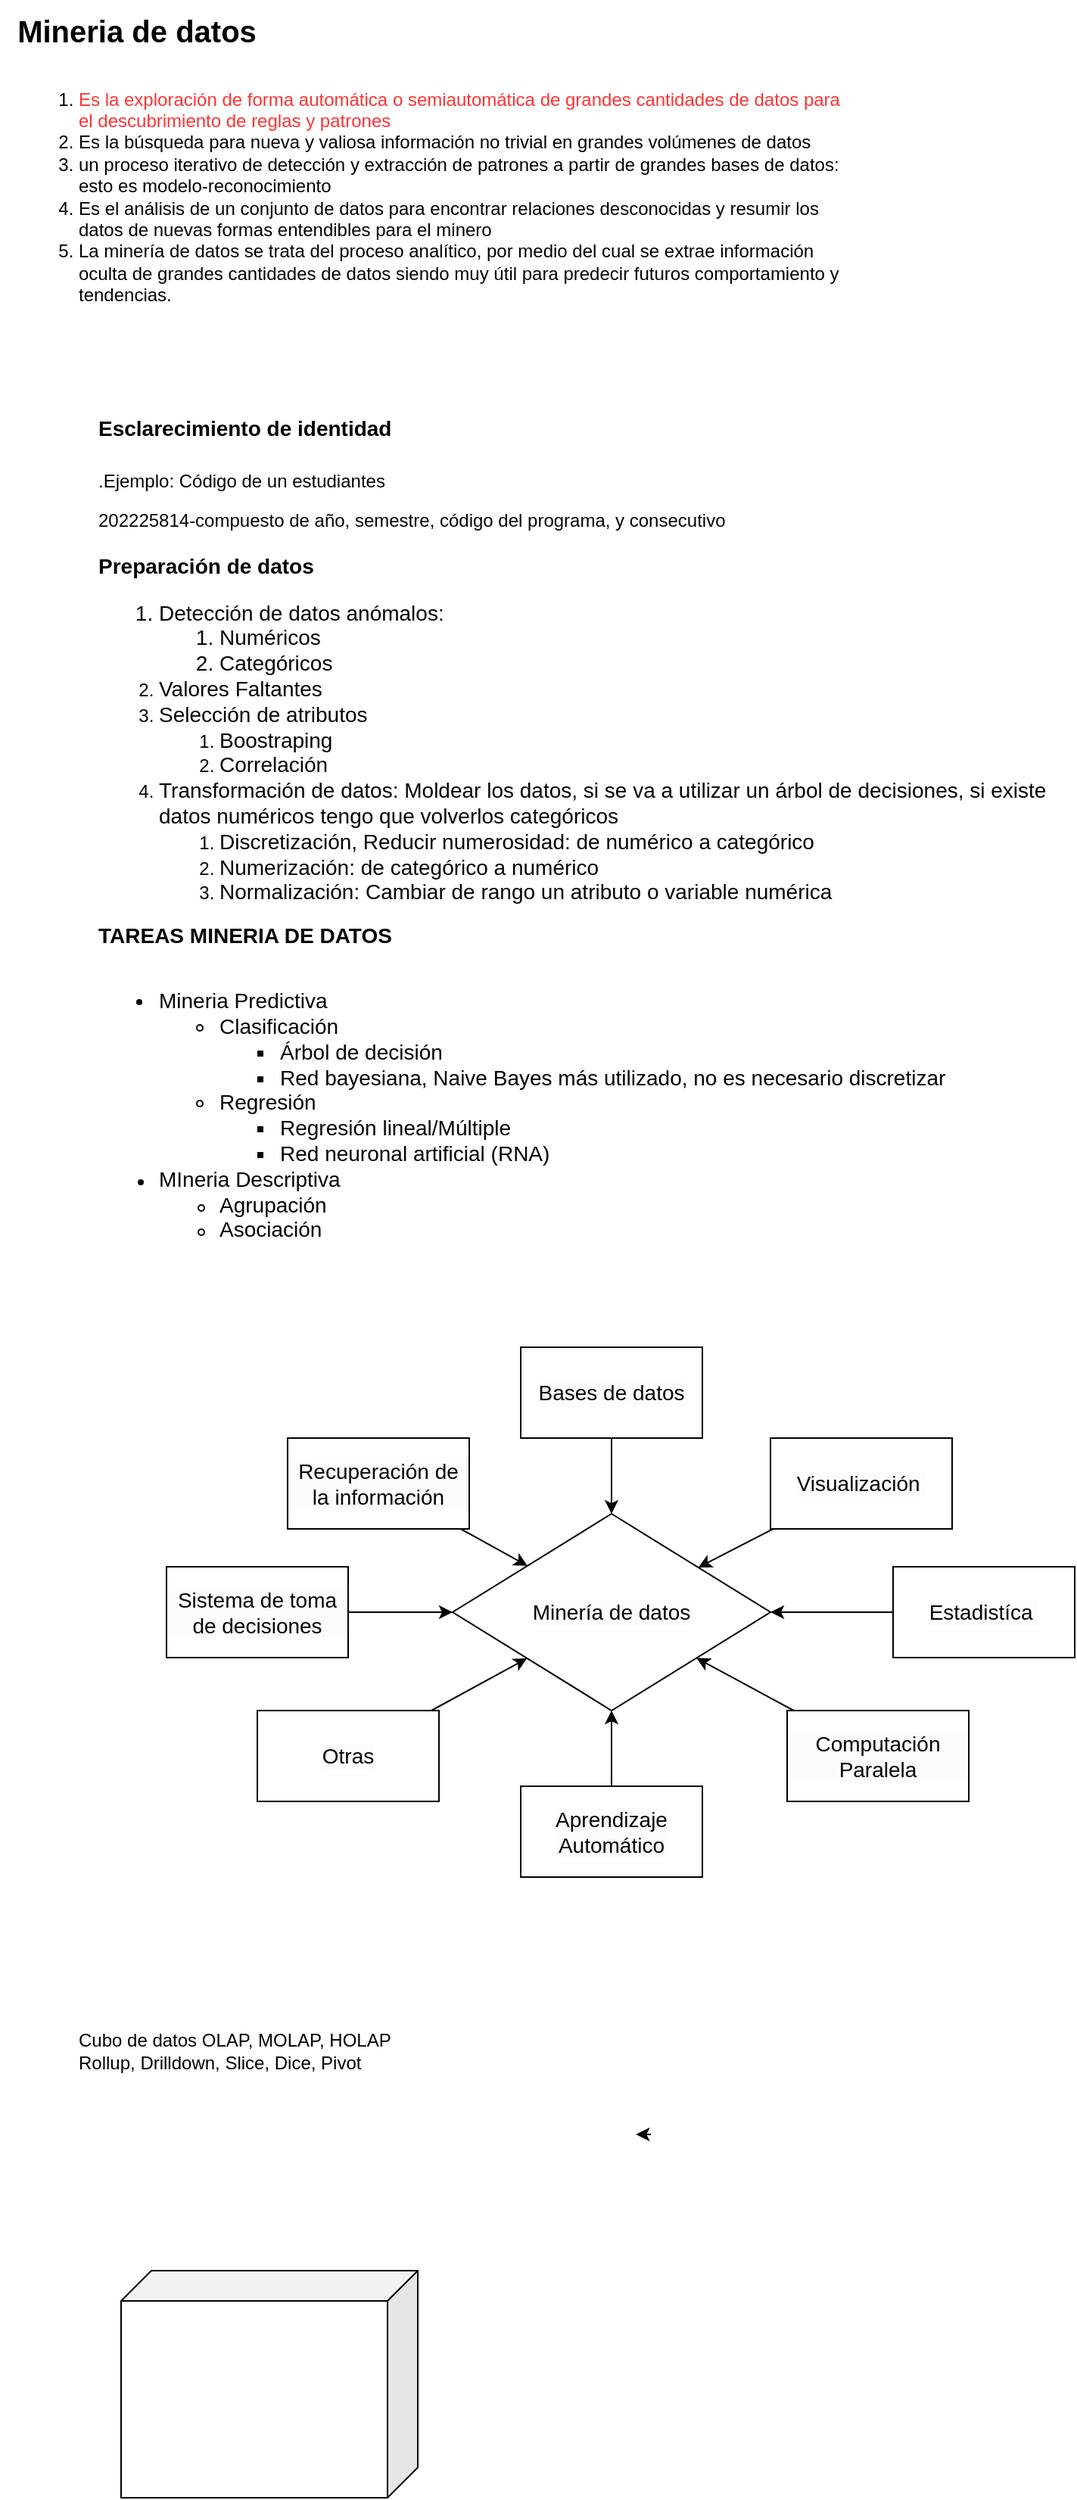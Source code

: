<mxfile version="20.8.20" type="github">
  <diagram name="Página-1" id="TSq5aVHbMTyvOQhU0XD-">
    <mxGraphModel dx="1434" dy="796" grid="1" gridSize="10" guides="1" tooltips="1" connect="1" arrows="1" fold="1" page="1" pageScale="1" pageWidth="827" pageHeight="1169" math="0" shadow="0">
      <root>
        <mxCell id="0" />
        <mxCell id="1" parent="0" />
        <mxCell id="IPiXcc0ootGk9iN5v62f-1" value="&lt;b&gt;&lt;font style=&quot;font-size: 20px;&quot;&gt;Mineria de datos&lt;/font&gt;&lt;/b&gt;" style="text;html=1;align=center;verticalAlign=middle;resizable=0;points=[];autosize=1;strokeColor=none;fillColor=none;" parent="1" vertex="1">
          <mxGeometry x="10" y="30" width="180" height="40" as="geometry" />
        </mxCell>
        <mxCell id="IPiXcc0ootGk9iN5v62f-2" value="&lt;div style=&quot;&quot;&gt;&lt;ol&gt;&lt;li&gt;&lt;span style=&quot;background-color: initial;&quot;&gt;&lt;font color=&quot;#ff3333&quot;&gt;Es la exploración de forma automática o semiautomática de grandes cantidades de datos para el descubrimiento de reglas y patrones&lt;/font&gt;&lt;/span&gt;&lt;/li&gt;&lt;li&gt;Es la búsqueda para nueva y valiosa información no trivial en grandes volúmenes de datos&lt;/li&gt;&lt;li&gt;un proceso iterativo de detección y extracción de patrones a partir de grandes bases de datos: esto es modelo-reconocimiento&amp;nbsp;&lt;/li&gt;&lt;li&gt;Es el análisis de un conjunto de datos para encontrar relaciones desconocidas y resumir los datos de nuevas formas entendibles para el minero&amp;nbsp;&lt;/li&gt;&lt;li&gt;La minería de datos se trata del proceso analítico, por medio del cual se extrae información oculta de grandes cantidades de datos siendo muy útil para predecir futuros comportamiento y tendencias.&lt;/li&gt;&lt;/ol&gt;&lt;/div&gt;" style="text;html=1;strokeColor=none;fillColor=none;align=left;verticalAlign=middle;whiteSpace=wrap;rounded=0;" parent="1" vertex="1">
          <mxGeometry x="20" y="80" width="545" height="160" as="geometry" />
        </mxCell>
        <mxCell id="IPiXcc0ootGk9iN5v62f-8" value="&lt;h1&gt;&lt;font style=&quot;font-size: 14px;&quot;&gt;Esclarecimiento de identidad&amp;nbsp;&lt;/font&gt;&lt;/h1&gt;&lt;p&gt;.Ejemplo: Código de un estudiantes&lt;/p&gt;&lt;p&gt;202225814-compuesto de año, semestre, código del programa, y consecutivo&lt;/p&gt;&lt;p style=&quot;font-size: 14px;&quot;&gt;&lt;font style=&quot;font-size: 14px;&quot;&gt;&lt;b&gt;Preparación de datos&lt;/b&gt;&lt;/font&gt;&lt;/p&gt;&lt;p style=&quot;&quot;&gt;&lt;/p&gt;&lt;ol style=&quot;&quot;&gt;&lt;li style=&quot;font-size: 14px;&quot;&gt;Detección de datos anómalos:&amp;nbsp;&lt;/li&gt;&lt;ol style=&quot;font-size: 14px;&quot;&gt;&lt;li&gt;Numéricos&lt;/li&gt;&lt;li&gt;Categóricos&lt;/li&gt;&lt;/ol&gt;&lt;li style=&quot;&quot;&gt;&lt;span style=&quot;font-size: 14px;&quot;&gt;Valores Faltantes&lt;/span&gt;&lt;/li&gt;&lt;li style=&quot;&quot;&gt;&lt;span style=&quot;font-size: 14px;&quot;&gt;Selección de atributos&lt;/span&gt;&lt;/li&gt;&lt;ol&gt;&lt;li style=&quot;&quot;&gt;&lt;span style=&quot;font-size: 14px;&quot;&gt;Boostraping&lt;/span&gt;&lt;/li&gt;&lt;li style=&quot;&quot;&gt;&lt;span style=&quot;font-size: 14px;&quot;&gt;Correlación&lt;/span&gt;&lt;/li&gt;&lt;/ol&gt;&lt;li&gt;&lt;span style=&quot;font-size: 14px;&quot;&gt;Transformación de datos: Moldear los datos, si se va a utilizar un árbol&amp;nbsp;de decisiones, si existe datos numéricos tengo que volverlos categóricos&lt;/span&gt;&lt;/li&gt;&lt;ol&gt;&lt;li&gt;&lt;span style=&quot;font-size: 14px;&quot;&gt;Discretización, Reducir&amp;nbsp;numerosidad: de numérico a categórico&amp;nbsp;&lt;/span&gt;&lt;/li&gt;&lt;li&gt;&lt;span style=&quot;font-size: 14px;&quot;&gt;Numerización: de categórico&amp;nbsp;a&amp;nbsp;numérico&lt;/span&gt;&lt;/li&gt;&lt;li&gt;&lt;span style=&quot;font-size: 14px;&quot;&gt;Normalización: Cambiar de rango un atributo o variable numérica&lt;/span&gt;&lt;/li&gt;&lt;/ol&gt;&lt;/ol&gt;&lt;b style=&quot;font-size: 14px;&quot;&gt;TAREAS MINERIA DE DATOS&lt;/b&gt;&lt;br&gt;&lt;br&gt;&lt;ul style=&quot;&quot;&gt;&lt;li style=&quot;font-size: 14px;&quot;&gt;&lt;span style=&quot;font-size: 14px;&quot;&gt;Mineria Predictiva&lt;/span&gt;&lt;/li&gt;&lt;ul style=&quot;&quot;&gt;&lt;li style=&quot;font-size: 14px;&quot;&gt;&lt;span style=&quot;font-size: 14px;&quot;&gt;Clasificación&lt;/span&gt;&lt;/li&gt;&lt;ul style=&quot;font-size: 14px;&quot;&gt;&lt;li&gt;Árbol de decisión&lt;/li&gt;&lt;li&gt;Red bayesiana, Naive Bayes más utilizado, no es necesario discretizar&lt;/li&gt;&lt;/ul&gt;&lt;li style=&quot;font-size: 14px;&quot;&gt;&lt;span style=&quot;font-size: 14px;&quot;&gt;Regresión&lt;/span&gt;&lt;/li&gt;&lt;ul style=&quot;font-size: 14px;&quot;&gt;&lt;li&gt;Regresión lineal/Múltiple&lt;/li&gt;&lt;li&gt;Red neuronal artificial (RNA)&lt;/li&gt;&lt;/ul&gt;&lt;/ul&gt;&lt;li&gt;&lt;span style=&quot;font-size: 14px;&quot;&gt;MIneria Descriptiva&lt;/span&gt;&lt;/li&gt;&lt;ul&gt;&lt;li&gt;&lt;span style=&quot;font-size: 14px;&quot;&gt;Agrupación&lt;/span&gt;&lt;/li&gt;&lt;li&gt;&lt;span style=&quot;font-size: 14px;&quot;&gt;Asociación&lt;/span&gt;&lt;/li&gt;&lt;/ul&gt;&lt;/ul&gt;&lt;p&gt;&lt;/p&gt;" style="text;html=1;strokeColor=none;fillColor=none;spacing=5;spacingTop=-20;whiteSpace=wrap;overflow=hidden;rounded=0;fontSize=12;fontColor=#080202;" parent="1" vertex="1">
          <mxGeometry x="70" y="290" width="650" height="590" as="geometry" />
        </mxCell>
        <mxCell id="IPiXcc0ootGk9iN5v62f-14" value="Minería de datos" style="rhombus;whiteSpace=wrap;html=1;labelBackgroundColor=#FCFCFC;fontSize=14;fontColor=#080202;" parent="1" vertex="1">
          <mxGeometry x="309" y="1030" width="210" height="130" as="geometry" />
        </mxCell>
        <mxCell id="IPiXcc0ootGk9iN5v62f-25" value="" style="edgeStyle=none;rounded=0;orthogonalLoop=1;jettySize=auto;html=1;fontSize=14;fontColor=#080202;" parent="1" source="IPiXcc0ootGk9iN5v62f-15" target="IPiXcc0ootGk9iN5v62f-14" edge="1">
          <mxGeometry relative="1" as="geometry" />
        </mxCell>
        <mxCell id="IPiXcc0ootGk9iN5v62f-15" value="Bases de datos" style="rounded=0;whiteSpace=wrap;html=1;labelBackgroundColor=#FCFCFC;fontSize=14;fontColor=#080202;" parent="1" vertex="1">
          <mxGeometry x="354" y="920" width="120" height="60" as="geometry" />
        </mxCell>
        <mxCell id="IPiXcc0ootGk9iN5v62f-26" value="" style="edgeStyle=none;rounded=0;orthogonalLoop=1;jettySize=auto;html=1;fontSize=14;fontColor=#080202;" parent="1" source="IPiXcc0ootGk9iN5v62f-16" target="IPiXcc0ootGk9iN5v62f-14" edge="1">
          <mxGeometry relative="1" as="geometry" />
        </mxCell>
        <mxCell id="IPiXcc0ootGk9iN5v62f-16" value="Visualización&amp;nbsp;" style="rounded=0;whiteSpace=wrap;html=1;labelBackgroundColor=#FCFCFC;fontSize=14;fontColor=#080202;" parent="1" vertex="1">
          <mxGeometry x="519" y="980" width="120" height="60" as="geometry" />
        </mxCell>
        <mxCell id="IPiXcc0ootGk9iN5v62f-27" value="" style="edgeStyle=none;rounded=0;orthogonalLoop=1;jettySize=auto;html=1;fontSize=14;fontColor=#080202;" parent="1" source="IPiXcc0ootGk9iN5v62f-17" target="IPiXcc0ootGk9iN5v62f-14" edge="1">
          <mxGeometry relative="1" as="geometry" />
        </mxCell>
        <mxCell id="IPiXcc0ootGk9iN5v62f-17" value="Estadistíca&amp;nbsp;" style="rounded=0;whiteSpace=wrap;html=1;labelBackgroundColor=#FCFCFC;fontSize=14;fontColor=#080202;" parent="1" vertex="1">
          <mxGeometry x="600" y="1065" width="120" height="60" as="geometry" />
        </mxCell>
        <mxCell id="IPiXcc0ootGk9iN5v62f-28" value="" style="edgeStyle=none;rounded=0;orthogonalLoop=1;jettySize=auto;html=1;fontSize=14;fontColor=#080202;" parent="1" source="IPiXcc0ootGk9iN5v62f-18" target="IPiXcc0ootGk9iN5v62f-14" edge="1">
          <mxGeometry relative="1" as="geometry" />
        </mxCell>
        <mxCell id="IPiXcc0ootGk9iN5v62f-18" value="Computación Paralela" style="rounded=0;whiteSpace=wrap;html=1;labelBackgroundColor=#FCFCFC;fontSize=14;fontColor=#080202;" parent="1" vertex="1">
          <mxGeometry x="530" y="1160" width="120" height="60" as="geometry" />
        </mxCell>
        <mxCell id="IPiXcc0ootGk9iN5v62f-29" value="" style="edgeStyle=none;rounded=0;orthogonalLoop=1;jettySize=auto;html=1;fontSize=14;fontColor=#080202;" parent="1" source="IPiXcc0ootGk9iN5v62f-20" target="IPiXcc0ootGk9iN5v62f-14" edge="1">
          <mxGeometry relative="1" as="geometry" />
        </mxCell>
        <mxCell id="IPiXcc0ootGk9iN5v62f-20" value="Aprendizaje&lt;br&gt;Automático" style="rounded=0;whiteSpace=wrap;html=1;labelBackgroundColor=#FCFCFC;fontSize=14;fontColor=#080202;" parent="1" vertex="1">
          <mxGeometry x="354" y="1210" width="120" height="60" as="geometry" />
        </mxCell>
        <mxCell id="IPiXcc0ootGk9iN5v62f-30" value="" style="edgeStyle=none;rounded=0;orthogonalLoop=1;jettySize=auto;html=1;fontSize=14;fontColor=#080202;" parent="1" source="IPiXcc0ootGk9iN5v62f-21" target="IPiXcc0ootGk9iN5v62f-14" edge="1">
          <mxGeometry relative="1" as="geometry" />
        </mxCell>
        <mxCell id="IPiXcc0ootGk9iN5v62f-21" value="Otras" style="rounded=0;whiteSpace=wrap;html=1;labelBackgroundColor=#FCFCFC;fontSize=14;fontColor=#080202;" parent="1" vertex="1">
          <mxGeometry x="180" y="1160" width="120" height="60" as="geometry" />
        </mxCell>
        <mxCell id="IPiXcc0ootGk9iN5v62f-31" value="" style="edgeStyle=none;rounded=0;orthogonalLoop=1;jettySize=auto;html=1;fontSize=14;fontColor=#080202;" parent="1" source="IPiXcc0ootGk9iN5v62f-22" target="IPiXcc0ootGk9iN5v62f-14" edge="1">
          <mxGeometry relative="1" as="geometry" />
        </mxCell>
        <mxCell id="IPiXcc0ootGk9iN5v62f-22" value="Sistema de toma de decisiones" style="rounded=0;whiteSpace=wrap;html=1;labelBackgroundColor=#FCFCFC;fontSize=14;fontColor=#080202;" parent="1" vertex="1">
          <mxGeometry x="120" y="1065" width="120" height="60" as="geometry" />
        </mxCell>
        <mxCell id="IPiXcc0ootGk9iN5v62f-32" value="" style="edgeStyle=none;rounded=0;orthogonalLoop=1;jettySize=auto;html=1;fontSize=14;fontColor=#080202;" parent="1" source="IPiXcc0ootGk9iN5v62f-23" target="IPiXcc0ootGk9iN5v62f-14" edge="1">
          <mxGeometry relative="1" as="geometry" />
        </mxCell>
        <mxCell id="IPiXcc0ootGk9iN5v62f-23" value="Recuperación de la información" style="rounded=0;whiteSpace=wrap;html=1;labelBackgroundColor=#FCFCFC;fontSize=14;fontColor=#080202;" parent="1" vertex="1">
          <mxGeometry x="200" y="980" width="120" height="60" as="geometry" />
        </mxCell>
        <mxCell id="2vV9hl9YwarvWXq7e90B-1" value="Cubo de datos OLAP, MOLAP, HOLAP&lt;br&gt;Rollup, Drilldown, Slice, Dice, Pivot" style="text;html=1;strokeColor=none;fillColor=none;align=left;verticalAlign=middle;whiteSpace=wrap;rounded=0;" vertex="1" parent="1">
          <mxGeometry x="60" y="1330" width="380" height="110" as="geometry" />
        </mxCell>
        <mxCell id="2vV9hl9YwarvWXq7e90B-2" value="" style="shape=cube;whiteSpace=wrap;html=1;boundedLbl=1;backgroundOutline=1;darkOpacity=0.05;darkOpacity2=0.1;gradientColor=none;direction=east;flipH=1;" vertex="1" parent="1">
          <mxGeometry x="90" y="1530" width="196" height="150" as="geometry" />
        </mxCell>
        <mxCell id="2vV9hl9YwarvWXq7e90B-3" style="edgeStyle=orthogonalEdgeStyle;rounded=0;orthogonalLoop=1;jettySize=auto;html=1;exitX=1;exitY=1;exitDx=0;exitDy=0;entryX=0.974;entryY=1;entryDx=0;entryDy=0;entryPerimeter=0;" edge="1" parent="1" source="2vV9hl9YwarvWXq7e90B-1" target="2vV9hl9YwarvWXq7e90B-1">
          <mxGeometry relative="1" as="geometry" />
        </mxCell>
      </root>
    </mxGraphModel>
  </diagram>
</mxfile>
